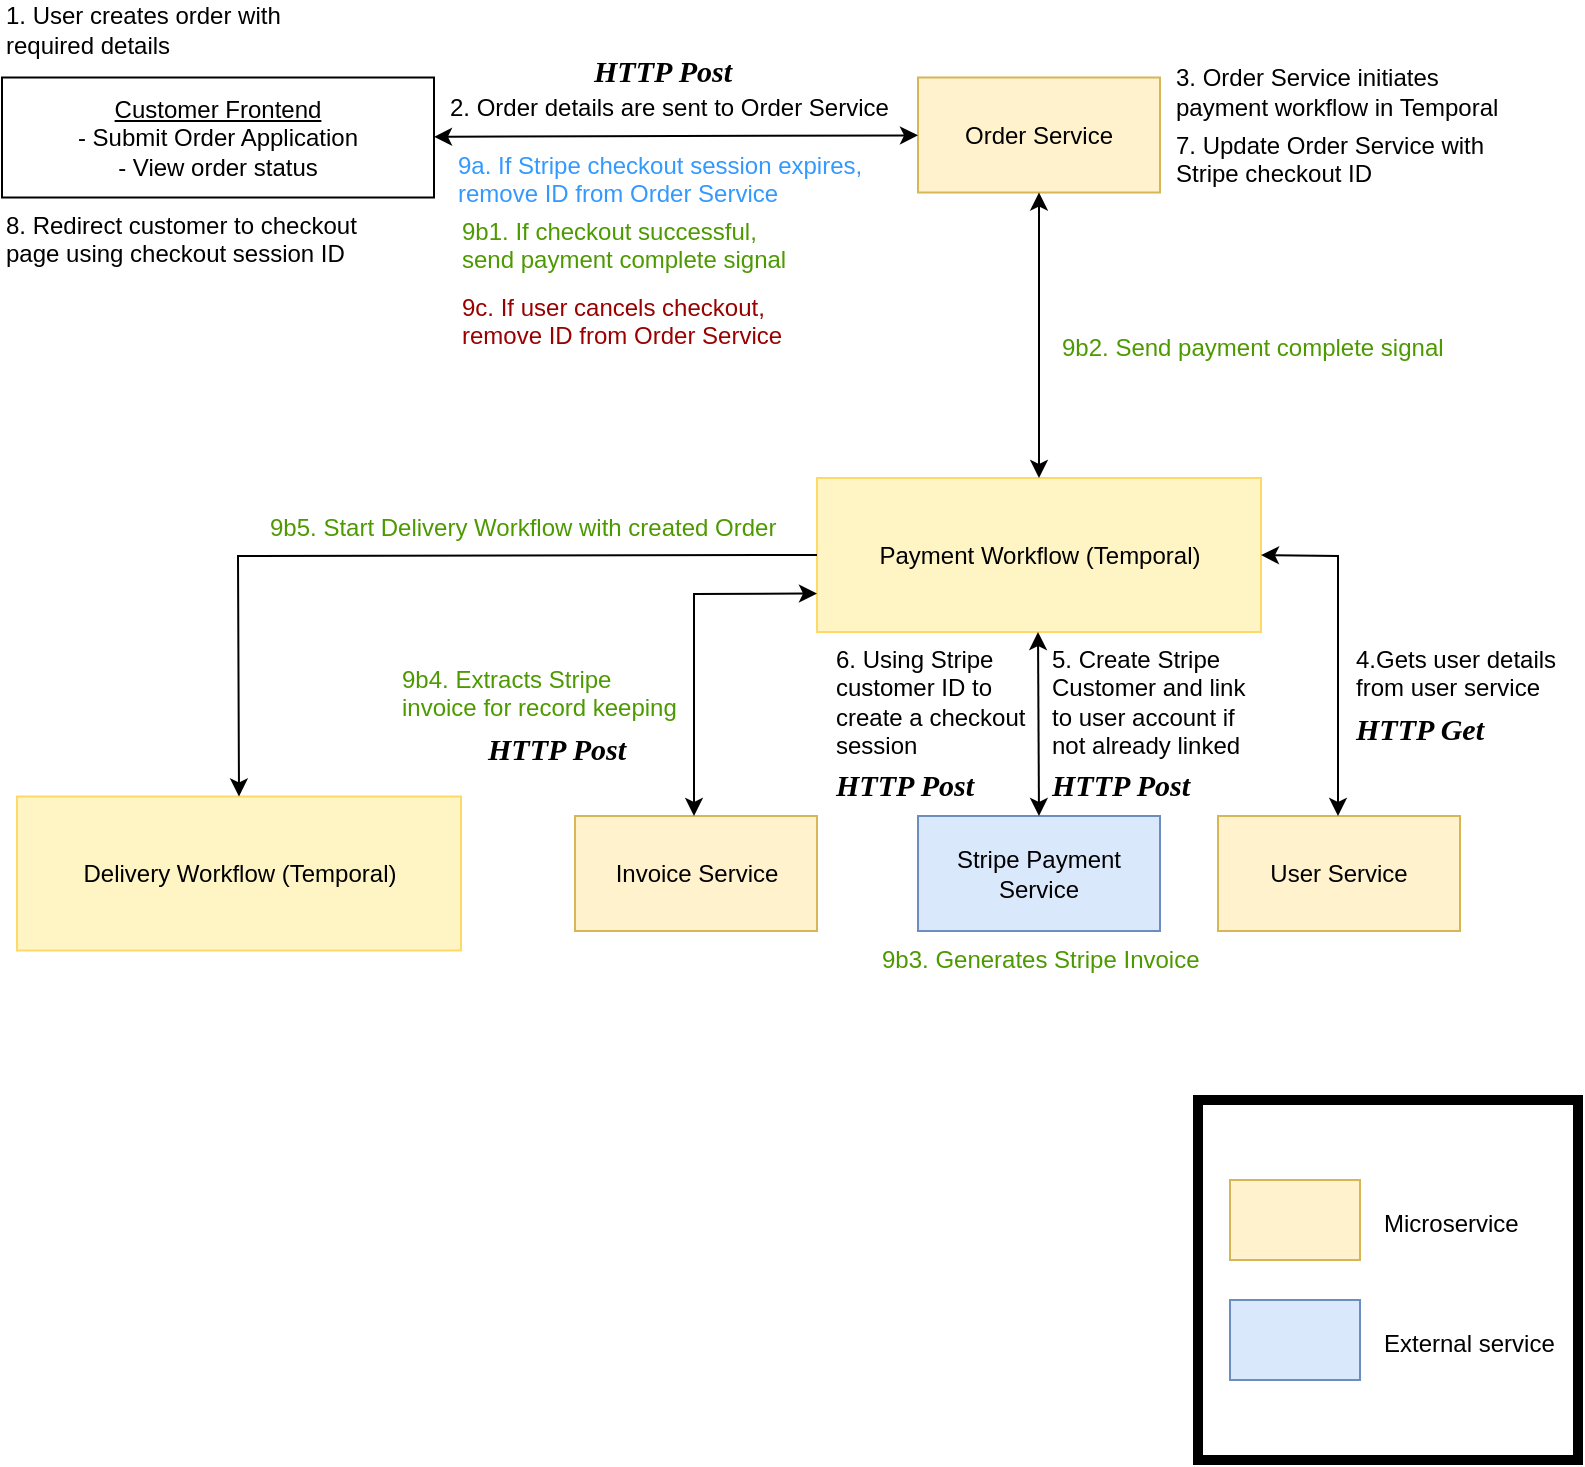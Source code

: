 <mxfile pages="2">
    <diagram name="Page-1" id="jY7Wt-v1LxDKGmgFNE5M">
        <mxGraphModel dx="495" dy="277" grid="1" gridSize="10" guides="1" tooltips="1" connect="1" arrows="1" fold="1" page="1" pageScale="1" pageWidth="850" pageHeight="1100" math="0" shadow="0">
            <root>
                <mxCell id="0"/>
                <mxCell id="1" parent="0"/>
                <mxCell id="ZCIKir5QU30v5sFeuKnt-1" value="&lt;u&gt;Customer Frontend&lt;/u&gt;&lt;div&gt;- Submit Order Application&lt;/div&gt;&lt;div&gt;- View order status&lt;/div&gt;" style="rounded=0;whiteSpace=wrap;html=1;" parent="1" vertex="1">
                    <mxGeometry x="32" y="58.75" width="216" height="60" as="geometry"/>
                </mxCell>
                <mxCell id="ZCIKir5QU30v5sFeuKnt-2" value="Payment Workflow (Temporal)" style="rounded=0;whiteSpace=wrap;html=1;fillColor=light-dark(#FFF4C3,var(--ge-dark-color, #121212));strokeColor=light-dark(#FFD966,#FFFFFF);" parent="1" vertex="1">
                    <mxGeometry x="439.5" y="259" width="222" height="77" as="geometry"/>
                </mxCell>
                <mxCell id="ZCIKir5QU30v5sFeuKnt-3" value="Order Service" style="rounded=0;whiteSpace=wrap;html=1;fillColor=#fff2cc;strokeColor=#d6b656;" parent="1" vertex="1">
                    <mxGeometry x="490" y="58.75" width="121" height="57.5" as="geometry"/>
                </mxCell>
                <mxCell id="ZCIKir5QU30v5sFeuKnt-4" value="1. User creates order with &lt;br&gt;required details" style="text;html=1;align=left;verticalAlign=middle;whiteSpace=wrap;rounded=0;" parent="1" vertex="1">
                    <mxGeometry x="32" y="20" width="239" height="30" as="geometry"/>
                </mxCell>
                <mxCell id="ZCIKir5QU30v5sFeuKnt-5" value="" style="endArrow=classic;startArrow=classic;html=1;rounded=0;" parent="1" source="ZCIKir5QU30v5sFeuKnt-1" target="ZCIKir5QU30v5sFeuKnt-3" edge="1">
                    <mxGeometry width="50" height="50" relative="1" as="geometry">
                        <mxPoint x="359" y="307" as="sourcePoint"/>
                        <mxPoint x="409" y="257" as="targetPoint"/>
                    </mxGeometry>
                </mxCell>
                <mxCell id="ZCIKir5QU30v5sFeuKnt-6" value="" style="endArrow=classic;startArrow=classic;html=1;rounded=0;entryX=0.5;entryY=1;entryDx=0;entryDy=0;" parent="1" source="ZCIKir5QU30v5sFeuKnt-2" target="ZCIKir5QU30v5sFeuKnt-3" edge="1">
                    <mxGeometry width="50" height="50" relative="1" as="geometry">
                        <mxPoint x="424" y="238.289" as="sourcePoint"/>
                        <mxPoint x="550.5" y="184.25" as="targetPoint"/>
                    </mxGeometry>
                </mxCell>
                <mxCell id="ZCIKir5QU30v5sFeuKnt-7" value="2. Order details are sent to Order Service" style="text;html=1;align=left;verticalAlign=middle;whiteSpace=wrap;rounded=0;" parent="1" vertex="1">
                    <mxGeometry x="254" y="58.75" width="239" height="30" as="geometry"/>
                </mxCell>
                <mxCell id="ZCIKir5QU30v5sFeuKnt-8" value="3. Order Service initiates payment workflow in Temporal" style="text;html=1;align=left;verticalAlign=middle;whiteSpace=wrap;rounded=0;" parent="1" vertex="1">
                    <mxGeometry x="617" y="50.75" width="169" height="30" as="geometry"/>
                </mxCell>
                <mxCell id="ZCIKir5QU30v5sFeuKnt-9" value="User Service" style="rounded=0;whiteSpace=wrap;html=1;fillColor=#fff2cc;strokeColor=#d6b656;" parent="1" vertex="1">
                    <mxGeometry x="640" y="428" width="121" height="57.5" as="geometry"/>
                </mxCell>
                <mxCell id="ZCIKir5QU30v5sFeuKnt-10" value="" style="endArrow=classic;startArrow=classic;html=1;rounded=0;entryX=1;entryY=0.5;entryDx=0;entryDy=0;" parent="1" target="ZCIKir5QU30v5sFeuKnt-2" edge="1">
                    <mxGeometry width="50" height="50" relative="1" as="geometry">
                        <mxPoint x="700" y="428" as="sourcePoint"/>
                        <mxPoint x="700" y="353" as="targetPoint"/>
                        <Array as="points">
                            <mxPoint x="700" y="298"/>
                        </Array>
                    </mxGeometry>
                </mxCell>
                <mxCell id="ZCIKir5QU30v5sFeuKnt-11" value="4.Gets user details&#xa;from user service" style="text;whiteSpace=wrap;align=left;" parent="1" vertex="1">
                    <mxGeometry x="707" y="336" width="113" height="40" as="geometry"/>
                </mxCell>
                <mxCell id="ZCIKir5QU30v5sFeuKnt-12" value="Stripe Payment&lt;br&gt;Service" style="rounded=0;whiteSpace=wrap;html=1;fillColor=#dae8fc;strokeColor=#6c8ebf;" parent="1" vertex="1">
                    <mxGeometry x="490" y="428" width="121" height="57.5" as="geometry"/>
                </mxCell>
                <mxCell id="ZCIKir5QU30v5sFeuKnt-13" value="" style="endArrow=classic;startArrow=classic;html=1;rounded=0;entryX=0.5;entryY=1;entryDx=0;entryDy=0;exitX=0.5;exitY=0;exitDx=0;exitDy=0;" parent="1" source="ZCIKir5QU30v5sFeuKnt-12" edge="1">
                    <mxGeometry width="50" height="50" relative="1" as="geometry">
                        <mxPoint x="550" y="411" as="sourcePoint"/>
                        <mxPoint x="550" y="336" as="targetPoint"/>
                    </mxGeometry>
                </mxCell>
                <mxCell id="ZCIKir5QU30v5sFeuKnt-14" value="6. Using Stripe customer ID to create a checkout session" style="text;whiteSpace=wrap;align=left;" parent="1" vertex="1">
                    <mxGeometry x="447" y="336" width="113" height="72" as="geometry"/>
                </mxCell>
                <mxCell id="ZCIKir5QU30v5sFeuKnt-15" value="5. Create Stripe&#xa;Customer and link&#xa;to user account if not already linked" style="text;whiteSpace=wrap;align=left;" parent="1" vertex="1">
                    <mxGeometry x="555" y="336" width="113" height="72" as="geometry"/>
                </mxCell>
                <mxCell id="ZCIKir5QU30v5sFeuKnt-16" value="7. Update Order Service with Stripe checkout ID" style="text;whiteSpace=wrap;align=left;" parent="1" vertex="1">
                    <mxGeometry x="617" y="78.75" width="179" height="43.25" as="geometry"/>
                </mxCell>
                <mxCell id="ZCIKir5QU30v5sFeuKnt-17" value="9a. If Stripe checkout session expires, remove ID from Order Service" style="text;whiteSpace=wrap;align=left;fontColor=#3399FF;" parent="1" vertex="1">
                    <mxGeometry x="258" y="88.75" width="242" height="72" as="geometry"/>
                </mxCell>
                <mxCell id="ZCIKir5QU30v5sFeuKnt-18" value="Invoice Service" style="rounded=0;whiteSpace=wrap;html=1;fillColor=#fff2cc;strokeColor=#d6b656;" parent="1" vertex="1">
                    <mxGeometry x="318.5" y="428" width="121" height="57.5" as="geometry"/>
                </mxCell>
                <mxCell id="ZCIKir5QU30v5sFeuKnt-19" value="" style="endArrow=classic;startArrow=classic;html=1;rounded=0;entryX=0;entryY=0.75;entryDx=0;entryDy=0;" parent="1" target="ZCIKir5QU30v5sFeuKnt-2" edge="1">
                    <mxGeometry width="50" height="50" relative="1" as="geometry">
                        <mxPoint x="378" y="428" as="sourcePoint"/>
                        <mxPoint x="340" y="298" as="targetPoint"/>
                        <Array as="points">
                            <mxPoint x="378" y="317"/>
                        </Array>
                    </mxGeometry>
                </mxCell>
                <mxCell id="ZCIKir5QU30v5sFeuKnt-20" value="9b1. If checkout successful, send payment complete signal" style="text;whiteSpace=wrap;align=left;fontColor=#4D9900;labelBackgroundColor=none;" parent="1" vertex="1">
                    <mxGeometry x="259.5" y="122" width="170" height="72" as="geometry"/>
                </mxCell>
                <mxCell id="ZCIKir5QU30v5sFeuKnt-21" value="9b3. Generates Stripe Invoice" style="text;whiteSpace=wrap;align=left;fontColor=#4D9900;labelBackgroundColor=none;" parent="1" vertex="1">
                    <mxGeometry x="470" y="485.5" width="176" height="24.5" as="geometry"/>
                </mxCell>
                <mxCell id="ZCIKir5QU30v5sFeuKnt-22" value="9b4. Extracts Stripe invoice for record keeping" style="text;whiteSpace=wrap;align=left;fontColor=#4D9900;labelBackgroundColor=none;" parent="1" vertex="1">
                    <mxGeometry x="230" y="346" width="142.5" height="52" as="geometry"/>
                </mxCell>
                <mxCell id="ZCIKir5QU30v5sFeuKnt-23" value="9c. If user cancels checkout, remove ID from Order Service" style="text;whiteSpace=wrap;align=left;fontColor=#990000;labelBackgroundColor=none;" parent="1" vertex="1">
                    <mxGeometry x="259.5" y="160" width="180" height="72" as="geometry"/>
                </mxCell>
                <mxCell id="ZCIKir5QU30v5sFeuKnt-24" value="Delivery Workflow (Temporal)" style="rounded=0;whiteSpace=wrap;html=1;fillColor=light-dark(#FFF4C3,var(--ge-dark-color, #121212));strokeColor=light-dark(#FFD966,#FFFFFF);" parent="1" vertex="1">
                    <mxGeometry x="39.5" y="418.25" width="222" height="77" as="geometry"/>
                </mxCell>
                <mxCell id="ZCIKir5QU30v5sFeuKnt-25" value="" style="endArrow=none;startArrow=classic;html=1;rounded=0;entryX=0;entryY=0.5;entryDx=0;entryDy=0;startFill=1;endFill=0;exitX=0.5;exitY=0;exitDx=0;exitDy=0;" parent="1" source="ZCIKir5QU30v5sFeuKnt-24" target="ZCIKir5QU30v5sFeuKnt-2" edge="1">
                    <mxGeometry width="50" height="50" relative="1" as="geometry">
                        <mxPoint x="150" y="343.5" as="sourcePoint"/>
                        <mxPoint x="212" y="232.5" as="targetPoint"/>
                        <Array as="points">
                            <mxPoint x="150" y="298"/>
                        </Array>
                    </mxGeometry>
                </mxCell>
                <mxCell id="ZCIKir5QU30v5sFeuKnt-26" value="9b5. Start Delivery Workflow with created Order" style="text;whiteSpace=wrap;align=left;fontColor=#4D9900;labelBackgroundColor=none;" parent="1" vertex="1">
                    <mxGeometry x="164" y="270" width="261.5" height="31" as="geometry"/>
                </mxCell>
                <mxCell id="ZCIKir5QU30v5sFeuKnt-27" value="8. Redirect customer to checkout page using checkout session ID" style="text;whiteSpace=wrap;align=left;" parent="1" vertex="1">
                    <mxGeometry x="32" y="119" width="206.5" height="41" as="geometry"/>
                </mxCell>
                <mxCell id="zEMAxL01PxFPJ_ourGKK-1" value="9b2. Send payment complete signal" style="text;whiteSpace=wrap;align=left;fontColor=#4D9900;labelBackgroundColor=none;" parent="1" vertex="1">
                    <mxGeometry x="560" y="180" width="210" height="72" as="geometry"/>
                </mxCell>
                <mxCell id="2" value="&lt;h5&gt;&lt;font style=&quot;font-size: 15px;&quot; face=&quot;Lucida Console&quot;&gt;&lt;i&gt;HTTP Post&lt;/i&gt;&lt;/font&gt;&lt;/h5&gt;" style="text;html=1;align=left;verticalAlign=middle;whiteSpace=wrap;rounded=0;" vertex="1" parent="1">
                    <mxGeometry x="325.5" y="40" width="100" height="30" as="geometry"/>
                </mxCell>
                <mxCell id="4" value="&lt;h5&gt;&lt;font style=&quot;font-size: 15px;&quot; face=&quot;Lucida Console&quot;&gt;&lt;i&gt;HTTP Post&lt;/i&gt;&lt;/font&gt;&lt;/h5&gt;" style="text;html=1;align=left;verticalAlign=middle;whiteSpace=wrap;rounded=0;" vertex="1" parent="1">
                    <mxGeometry x="555" y="398" width="100" height="28" as="geometry"/>
                </mxCell>
                <mxCell id="5" value="&lt;h5&gt;&lt;font style=&quot;font-size: 15px;&quot; face=&quot;Lucida Console&quot;&gt;&lt;i&gt;HTTP Get&lt;/i&gt;&lt;/font&gt;&lt;/h5&gt;" style="text;html=1;align=left;verticalAlign=middle;whiteSpace=wrap;rounded=0;" vertex="1" parent="1">
                    <mxGeometry x="707" y="370" width="100" height="28" as="geometry"/>
                </mxCell>
                <mxCell id="6" value="&lt;h5&gt;&lt;font style=&quot;font-size: 15px;&quot; face=&quot;Lucida Console&quot;&gt;&lt;i&gt;HTTP Post&lt;/i&gt;&lt;/font&gt;&lt;/h5&gt;" style="text;html=1;align=left;verticalAlign=middle;whiteSpace=wrap;rounded=0;" vertex="1" parent="1">
                    <mxGeometry x="447" y="398" width="100" height="28" as="geometry"/>
                </mxCell>
                <mxCell id="7" value="&lt;h5&gt;&lt;font style=&quot;font-size: 15px;&quot; face=&quot;Lucida Console&quot;&gt;&lt;i&gt;HTTP Post&lt;/i&gt;&lt;/font&gt;&lt;/h5&gt;" style="text;html=1;align=left;verticalAlign=middle;whiteSpace=wrap;rounded=0;" vertex="1" parent="1">
                    <mxGeometry x="272.5" y="380" width="100" height="28" as="geometry"/>
                </mxCell>
                <mxCell id="8" value="" style="rounded=0;whiteSpace=wrap;html=1;strokeWidth=5;perimeterSpacing=6;" vertex="1" parent="1">
                    <mxGeometry x="630" y="570" width="190" height="180" as="geometry"/>
                </mxCell>
                <mxCell id="9" value="" style="rounded=0;whiteSpace=wrap;html=1;fillColor=#fff2cc;strokeColor=#d6b656;" vertex="1" parent="1">
                    <mxGeometry x="646" y="610" width="65" height="40" as="geometry"/>
                </mxCell>
                <mxCell id="10" value="Microservice" style="text;whiteSpace=wrap;align=left;fontColor=#000000;labelBackgroundColor=none;" vertex="1" parent="1">
                    <mxGeometry x="720.5" y="617.75" width="73" height="24.5" as="geometry"/>
                </mxCell>
                <mxCell id="11" value="" style="rounded=0;whiteSpace=wrap;html=1;fillColor=#dae8fc;strokeColor=#6c8ebf;" vertex="1" parent="1">
                    <mxGeometry x="646" y="670" width="65" height="40" as="geometry"/>
                </mxCell>
                <mxCell id="12" value="External service" style="text;whiteSpace=wrap;align=left;fontColor=#000000;labelBackgroundColor=none;" vertex="1" parent="1">
                    <mxGeometry x="720.5" y="677.75" width="97" height="24.5" as="geometry"/>
                </mxCell>
            </root>
        </mxGraphModel>
    </diagram>
    <diagram id="oQ1AOyyI3Q7XOdvHtLZJ" name="Page-2">
        <mxGraphModel dx="657" dy="409" grid="1" gridSize="10" guides="1" tooltips="1" connect="1" arrows="1" fold="1" page="1" pageScale="1" pageWidth="850" pageHeight="1100" math="0" shadow="0">
            <root>
                <mxCell id="0"/>
                <mxCell id="1" parent="0"/>
                <mxCell id="feGOOBgOvWt05ZG6CZba-1" style="edgeStyle=orthogonalEdgeStyle;rounded=0;orthogonalLoop=1;jettySize=auto;html=1;exitX=1;exitY=0.5;exitDx=0;exitDy=0;entryX=0;entryY=0.5;entryDx=0;entryDy=0;" edge="1" parent="1" source="feGOOBgOvWt05ZG6CZba-4" target="feGOOBgOvWt05ZG6CZba-8">
                    <mxGeometry relative="1" as="geometry"/>
                </mxCell>
                <mxCell id="feGOOBgOvWt05ZG6CZba-2" style="edgeStyle=orthogonalEdgeStyle;rounded=0;orthogonalLoop=1;jettySize=auto;html=1;exitX=1;exitY=0.5;exitDx=0;exitDy=0;entryX=0;entryY=0.5;entryDx=0;entryDy=0;" edge="1" parent="1" source="feGOOBgOvWt05ZG6CZba-4" target="feGOOBgOvWt05ZG6CZba-10">
                    <mxGeometry relative="1" as="geometry"/>
                </mxCell>
                <mxCell id="feGOOBgOvWt05ZG6CZba-3" style="edgeStyle=none;html=1;exitX=0.5;exitY=1;exitDx=0;exitDy=0;entryX=0.5;entryY=0;entryDx=0;entryDy=0;" edge="1" parent="1" source="feGOOBgOvWt05ZG6CZba-4" target="feGOOBgOvWt05ZG6CZba-7">
                    <mxGeometry relative="1" as="geometry"/>
                </mxCell>
                <mxCell id="feGOOBgOvWt05ZG6CZba-4" value="&lt;u&gt;&lt;font color=&quot;#000000&quot;&gt;Customer Frontend&lt;/font&gt;&lt;br&gt;&lt;/u&gt;&lt;span style=&quot;background-color: transparent; color: light-dark(rgb(0, 0, 0), rgb(255, 255, 255));&quot;&gt;- Ask Chatbot about delivery status &amp;amp; info&lt;/span&gt;" style="rounded=0;whiteSpace=wrap;html=1;align=center;" vertex="1" parent="1">
                    <mxGeometry x="250" y="200" width="120" height="60" as="geometry"/>
                </mxCell>
                <mxCell id="feGOOBgOvWt05ZG6CZba-5" style="edgeStyle=orthogonalEdgeStyle;rounded=0;orthogonalLoop=1;jettySize=auto;html=1;exitX=0;exitY=0.5;exitDx=0;exitDy=0;entryX=0;entryY=0.5;entryDx=0;entryDy=0;" edge="1" parent="1" source="feGOOBgOvWt05ZG6CZba-7" target="feGOOBgOvWt05ZG6CZba-7">
                    <mxGeometry relative="1" as="geometry"/>
                </mxCell>
                <mxCell id="feGOOBgOvWt05ZG6CZba-6" style="edgeStyle=none;html=1;exitX=0.5;exitY=0;exitDx=0;exitDy=0;entryX=0.5;entryY=1;entryDx=0;entryDy=0;" edge="1" parent="1" source="feGOOBgOvWt05ZG6CZba-7" target="feGOOBgOvWt05ZG6CZba-4">
                    <mxGeometry relative="1" as="geometry"/>
                </mxCell>
                <mxCell id="feGOOBgOvWt05ZG6CZba-7" value="Customer Support (RAG)" style="rounded=0;whiteSpace=wrap;html=1;fillColor=#fff2cc;strokeColor=#d6b656;" vertex="1" parent="1">
                    <mxGeometry x="250" y="360" width="120" height="60" as="geometry"/>
                </mxCell>
                <mxCell id="feGOOBgOvWt05ZG6CZba-8" value="Order Service" style="rounded=0;whiteSpace=wrap;html=1;fillColor=#fff2cc;strokeColor=#d6b656;" vertex="1" parent="1">
                    <mxGeometry x="470" y="100" width="120" height="60" as="geometry"/>
                </mxCell>
                <mxCell id="feGOOBgOvWt05ZG6CZba-9" style="edgeStyle=none;html=1;exitX=0;exitY=0.5;exitDx=0;exitDy=0;" edge="1" parent="1" source="feGOOBgOvWt05ZG6CZba-10">
                    <mxGeometry relative="1" as="geometry">
                        <mxPoint x="370" y="230" as="targetPoint"/>
                    </mxGeometry>
                </mxCell>
                <mxCell id="feGOOBgOvWt05ZG6CZba-10" value="Driver Service" style="rounded=0;whiteSpace=wrap;html=1;fillColor=#fff2cc;strokeColor=#d6b656;" vertex="1" parent="1">
                    <mxGeometry x="470" y="200" width="120" height="60" as="geometry"/>
                </mxCell>
                <mxCell id="feGOOBgOvWt05ZG6CZba-11" value="&lt;span style=&quot;background-color: transparent; color: light-dark(rgb(0, 0, 0), rgb(255, 255, 255));&quot;&gt;1. Provide CS (RAG) with prompt&lt;/span&gt;" style="text;html=1;align=left;verticalAlign=middle;resizable=0;points=[];autosize=1;strokeColor=none;fillColor=none;" vertex="1" parent="1">
                    <mxGeometry x="120" y="270" width="200" height="30" as="geometry"/>
                </mxCell>
                <mxCell id="feGOOBgOvWt05ZG6CZba-12" value="3. Check user ID" style="text;html=1;align=left;verticalAlign=middle;resizable=0;points=[];autosize=1;strokeColor=none;fillColor=none;" vertex="1" parent="1">
                    <mxGeometry x="600" y="100" width="110" height="30" as="geometry"/>
                </mxCell>
                <mxCell id="feGOOBgOvWt05ZG6CZba-13" value="4. Return order record/s" style="text;html=1;align=left;verticalAlign=middle;resizable=0;points=[];autosize=1;strokeColor=none;fillColor=none;" vertex="1" parent="1">
                    <mxGeometry x="600" y="130" width="150" height="30" as="geometry"/>
                </mxCell>
                <mxCell id="feGOOBgOvWt05ZG6CZba-14" value="5. Check order ID" style="text;html=1;align=left;verticalAlign=middle;resizable=0;points=[];autosize=1;strokeColor=none;fillColor=none;" vertex="1" parent="1">
                    <mxGeometry x="600" y="200" width="120" height="30" as="geometry"/>
                </mxCell>
                <mxCell id="feGOOBgOvWt05ZG6CZba-15" value="6. Return driver info" style="text;html=1;align=left;verticalAlign=middle;resizable=0;points=[];autosize=1;strokeColor=none;fillColor=none;" vertex="1" parent="1">
                    <mxGeometry x="600" y="230" width="130" height="30" as="geometry"/>
                </mxCell>
                <mxCell id="feGOOBgOvWt05ZG6CZba-16" value="&lt;span style=&quot;background-color: transparent; color: light-dark(rgb(0, 0, 0), rgb(255, 255, 255));&quot;&gt;2. Return list of APIs to call&lt;/span&gt;" style="text;html=1;align=left;verticalAlign=middle;resizable=0;points=[];autosize=1;strokeColor=none;fillColor=none;" vertex="1" parent="1">
                    <mxGeometry x="120" y="295" width="170" height="30" as="geometry"/>
                </mxCell>
                <mxCell id="feGOOBgOvWt05ZG6CZba-17" value="Invoice Service" style="rounded=0;whiteSpace=wrap;html=1;fillColor=#fff2cc;strokeColor=#d6b656;" vertex="1" parent="1">
                    <mxGeometry x="470" y="300" width="120" height="60" as="geometry"/>
                </mxCell>
                <mxCell id="feGOOBgOvWt05ZG6CZba-18" value="7. Check order ID&lt;div&gt;&lt;font color=&quot;#000000&quot;&gt;&lt;br&gt;&lt;/font&gt;&lt;div&gt;8. Return invoice&lt;/div&gt;&lt;/div&gt;" style="text;html=1;align=left;verticalAlign=middle;resizable=0;points=[];autosize=1;strokeColor=none;fillColor=none;" vertex="1" parent="1">
                    <mxGeometry x="605" y="300" width="120" height="60" as="geometry"/>
                </mxCell>
                <mxCell id="feGOOBgOvWt05ZG6CZba-19" style="edgeStyle=orthogonalEdgeStyle;rounded=0;orthogonalLoop=1;jettySize=auto;html=1;exitX=1;exitY=0.5;exitDx=0;exitDy=0;entryX=0;entryY=0.5;entryDx=0;entryDy=0;" edge="1" parent="1" source="feGOOBgOvWt05ZG6CZba-4" target="feGOOBgOvWt05ZG6CZba-17">
                    <mxGeometry relative="1" as="geometry">
                        <mxPoint x="380" y="240" as="sourcePoint"/>
                        <mxPoint x="480" y="140" as="targetPoint"/>
                    </mxGeometry>
                </mxCell>
            </root>
        </mxGraphModel>
    </diagram>
</mxfile>